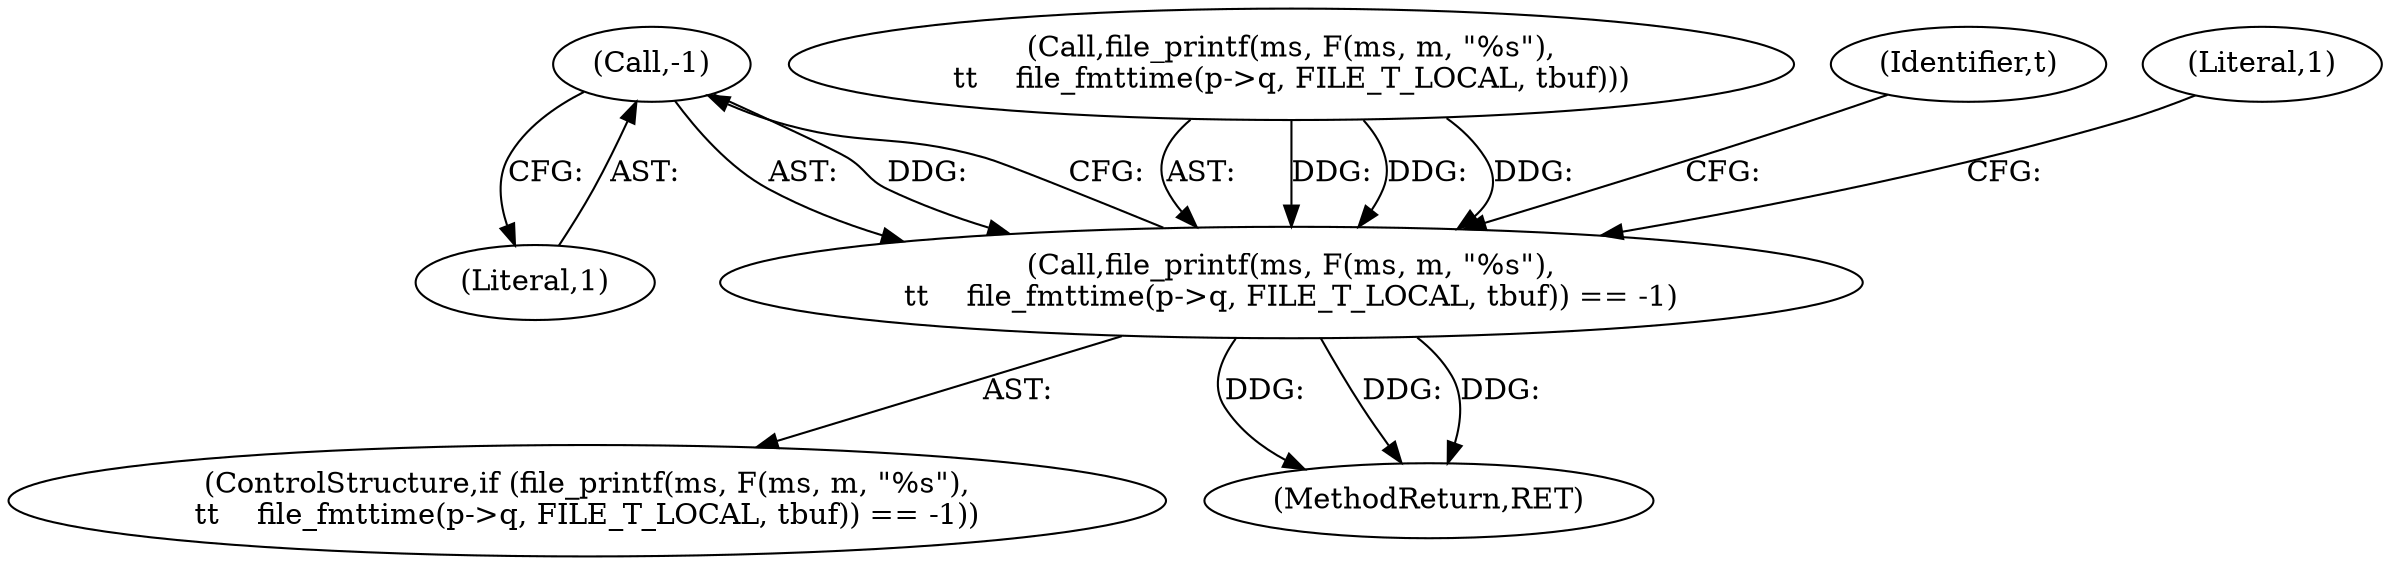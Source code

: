 digraph "1_file_4a284c89d6ef11aca34da65da7d673050a5ea320_5@del" {
"1000644" [label="(Call,-1)"];
"1000631" [label="(Call,file_printf(ms, F(ms, m, \"%s\"),\n\t\t    file_fmttime(p->q, FILE_T_LOCAL, tbuf)) == -1)"];
"1000632" [label="(Call,file_printf(ms, F(ms, m, \"%s\"),\n\t\t    file_fmttime(p->q, FILE_T_LOCAL, tbuf)))"];
"1000650" [label="(Identifier,t)"];
"1000644" [label="(Call,-1)"];
"1000630" [label="(ControlStructure,if (file_printf(ms, F(ms, m, \"%s\"),\n\t\t    file_fmttime(p->q, FILE_T_LOCAL, tbuf)) == -1))"];
"1000648" [label="(Literal,1)"];
"1000645" [label="(Literal,1)"];
"1001022" [label="(MethodReturn,RET)"];
"1000631" [label="(Call,file_printf(ms, F(ms, m, \"%s\"),\n\t\t    file_fmttime(p->q, FILE_T_LOCAL, tbuf)) == -1)"];
"1000644" -> "1000631"  [label="AST: "];
"1000644" -> "1000645"  [label="CFG: "];
"1000645" -> "1000644"  [label="AST: "];
"1000631" -> "1000644"  [label="CFG: "];
"1000644" -> "1000631"  [label="DDG: "];
"1000631" -> "1000630"  [label="AST: "];
"1000632" -> "1000631"  [label="AST: "];
"1000648" -> "1000631"  [label="CFG: "];
"1000650" -> "1000631"  [label="CFG: "];
"1000631" -> "1001022"  [label="DDG: "];
"1000631" -> "1001022"  [label="DDG: "];
"1000631" -> "1001022"  [label="DDG: "];
"1000632" -> "1000631"  [label="DDG: "];
"1000632" -> "1000631"  [label="DDG: "];
"1000632" -> "1000631"  [label="DDG: "];
}
